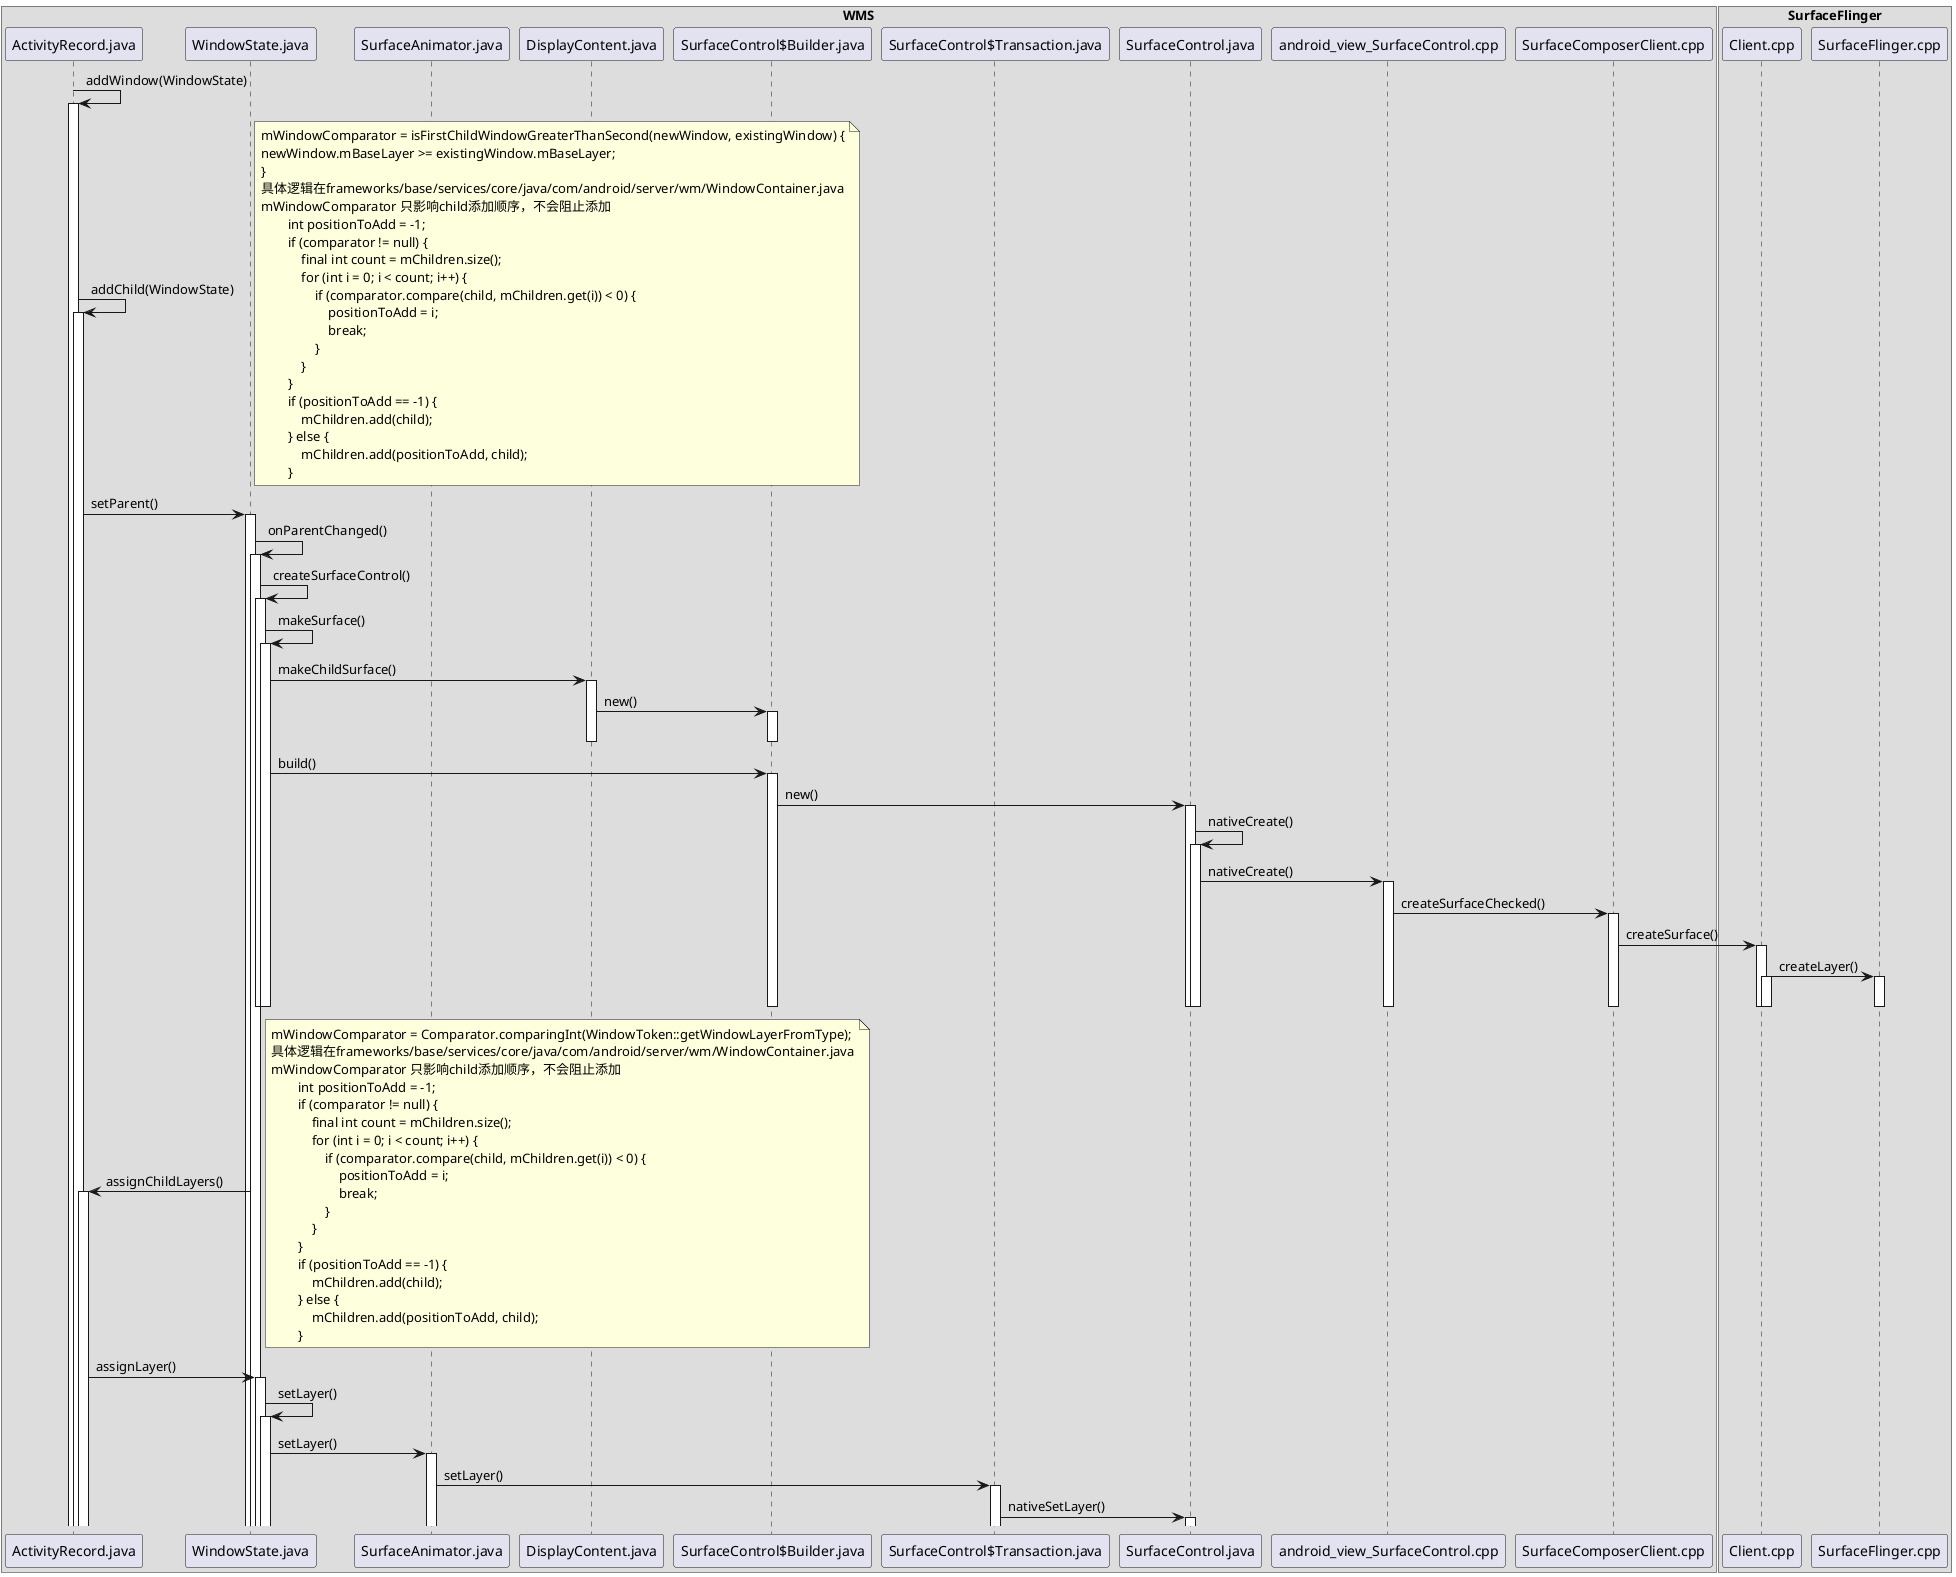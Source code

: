 @startuml

box "WMS"
participant ActivityRecord.java
participant WindowState.java
participant SurfaceAnimator.java
participant DisplayContent.java
participant "SurfaceControl$Builder.java"
participant "SurfaceControl$Transaction.java"
participant SurfaceControl.java
participant android_view_SurfaceControl.cpp
participant SurfaceComposerClient.cpp
end box

box "SurfaceFlinger"
participant Client.cpp
participant SurfaceFlinger.cpp
end box

ActivityRecord.java -> ActivityRecord.java: addWindow(WindowState)
activate ActivityRecord.java
ActivityRecord.java -> ActivityRecord.java: addChild(WindowState)
activate ActivityRecord.java
note right
mWindowComparator = isFirstChildWindowGreaterThanSecond(newWindow, existingWindow) {
newWindow.mBaseLayer >= existingWindow.mBaseLayer;
}
具体逻辑在frameworks/base/services/core/java/com/android/server/wm/WindowContainer.java
mWindowComparator 只影响child添加顺序，不会阻止添加
        int positionToAdd = -1;
        if (comparator != null) {
            final int count = mChildren.size();
            for (int i = 0; i < count; i++) {
                if (comparator.compare(child, mChildren.get(i)) < 0) {
                    positionToAdd = i;
                    break;
                }
            }
        }
        if (positionToAdd == -1) {
            mChildren.add(child);
        } else {
            mChildren.add(positionToAdd, child);
        }
end note
ActivityRecord.java -> WindowState.java: setParent()
activate WindowState.java
WindowState.java -> WindowState.java: onParentChanged()
activate WindowState.java
WindowState.java -> WindowState.java: createSurfaceControl()
activate WindowState.java
WindowState.java -> WindowState.java: makeSurface()
activate WindowState.java
WindowState.java -> DisplayContent.java: makeChildSurface()
activate DisplayContent.java
DisplayContent.java -> "SurfaceControl$Builder.java": new()
activate "SurfaceControl$Builder.java"
deactivate "SurfaceControl$Builder.java"
deactivate DisplayContent.java
WindowState.java -> "SurfaceControl$Builder.java": build()
activate "SurfaceControl$Builder.java"
"SurfaceControl$Builder.java" -> SurfaceControl.java: new()
activate SurfaceControl.java
SurfaceControl.java -> SurfaceControl.java: nativeCreate()
activate SurfaceControl.java
SurfaceControl.java -> android_view_SurfaceControl.cpp: nativeCreate()
activate android_view_SurfaceControl.cpp
android_view_SurfaceControl.cpp -> SurfaceComposerClient.cpp: createSurfaceChecked()
activate SurfaceComposerClient.cpp
SurfaceComposerClient.cpp -> Client.cpp: createSurface()
activate Client.cpp
Client.cpp -> SurfaceFlinger.cpp: createLayer()
activate SurfaceFlinger.cpp
activate Client.cpp

deactivate Client.cpp
deactivate Client.cpp
deactivate SurfaceFlinger.cpp

deactivate android_view_SurfaceControl.cpp
deactivate SurfaceComposerClient.cpp
deactivate SurfaceControl.java
deactivate SurfaceControl.java
deactivate "SurfaceControl$Builder.java"

deactivate WindowState.java
deactivate WindowState.java
WindowState.java -> ActivityRecord.java: assignChildLayers()
activate ActivityRecord.java
note right
mWindowComparator = Comparator.comparingInt(WindowToken::getWindowLayerFromType);
具体逻辑在frameworks/base/services/core/java/com/android/server/wm/WindowContainer.java
mWindowComparator 只影响child添加顺序，不会阻止添加
        int positionToAdd = -1;
        if (comparator != null) {
            final int count = mChildren.size();
            for (int i = 0; i < count; i++) {
                if (comparator.compare(child, mChildren.get(i)) < 0) {
                    positionToAdd = i;
                    break;
                }
            }
        }
        if (positionToAdd == -1) {
            mChildren.add(child);
        } else {
            mChildren.add(positionToAdd, child);
        }
end note
ActivityRecord.java -> WindowState.java : assignLayer()
activate WindowState.java

WindowState.java -> WindowState.java : setLayer()
activate WindowState.java
WindowState.java -> SurfaceAnimator.java : setLayer()
activate SurfaceAnimator.java

SurfaceAnimator.java -> "SurfaceControl$Transaction.java": setLayer()
activate "SurfaceControl$Transaction.java"

"SurfaceControl$Transaction.java" -> SurfaceControl.java: nativeSetLayer()
activate SurfaceControl.java



@enduml